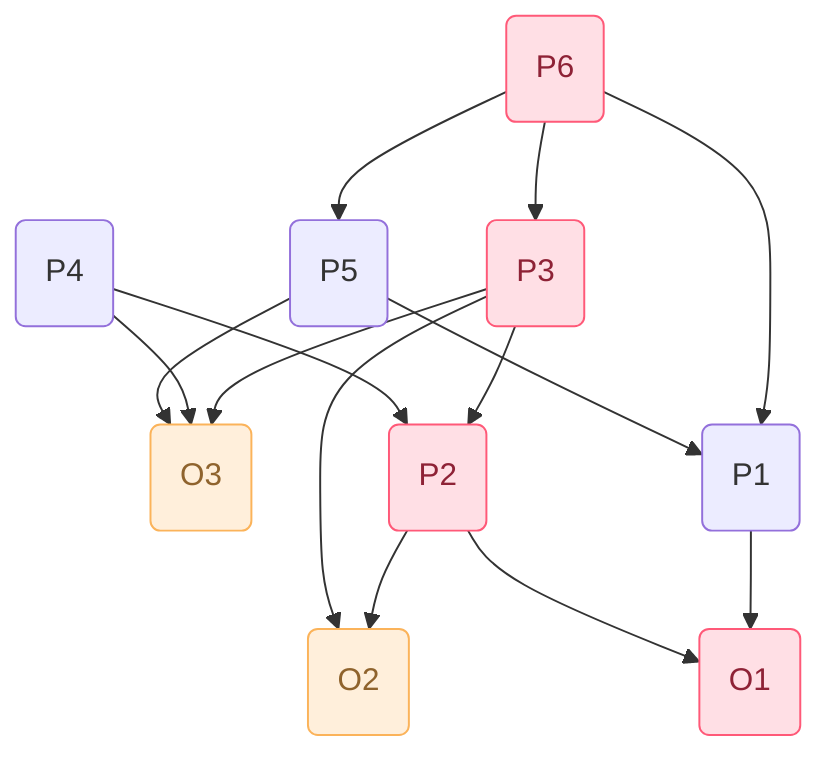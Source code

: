 flowchart TB
    O1(O1)
    O2(O2)
    O3(O3)

    P1(P1)
    P2(P2)
    P3(P3)
    P4(P4)
    P5(P5)
    P6(P6)

    P6 --> P1 & P3 & P5
    P2 & P3 --> O2
    P3 & P4 & P5 --> O3
    P5 --> P1
    P3 & P4 --> P2
    P1 & P2 --> O1

    class O2,O3 Peach;
    class O1,P2,P3,P6 Rose;

    classDef Peach stroke-width:1px, stroke-dasharray:none, stroke:#FBB35A, fill:#FFEFDB, color:#8F632D
    classDef Rose stroke-width:1px, stroke-dasharray:none, stroke:#FF5978, fill:#FFDFE5, color:#8E2236